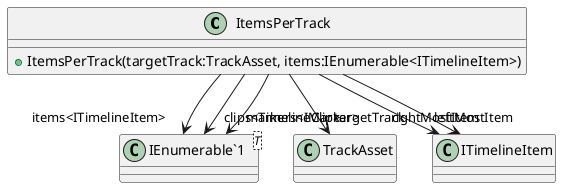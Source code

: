 @startuml
class ItemsPerTrack {
    + ItemsPerTrack(targetTrack:TrackAsset, items:IEnumerable<ITimelineItem>)
}
class "IEnumerable`1"<T> {
}
ItemsPerTrack --> "targetTrack" TrackAsset
ItemsPerTrack --> "items<ITimelineItem>" "IEnumerable`1"
ItemsPerTrack --> "clips<TimelineClip>" "IEnumerable`1"
ItemsPerTrack --> "markers<IMarker>" "IEnumerable`1"
ItemsPerTrack --> "leftMostItem" ITimelineItem
ItemsPerTrack --> "rightMostItem" ITimelineItem
@enduml
